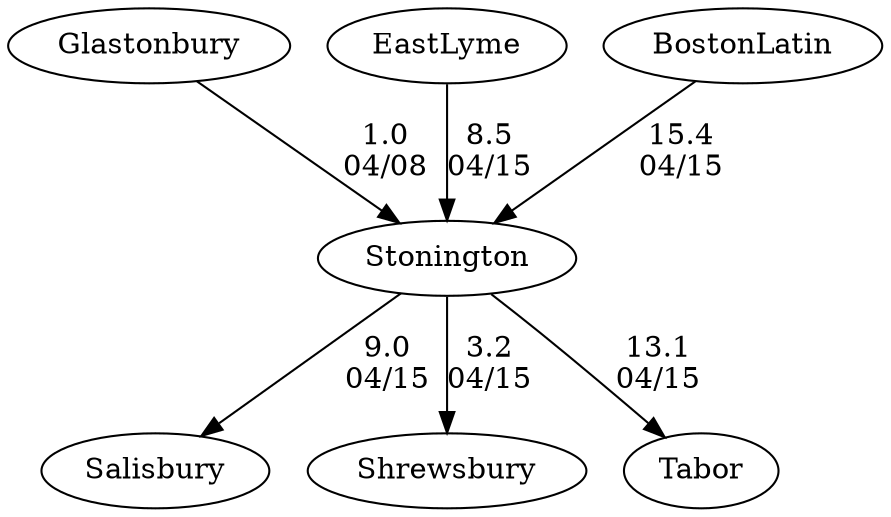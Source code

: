 digraph girls1eightsStonington {Salisbury [URL="girls1eightsStoningtonSalisbury.html"];Glastonbury [URL="girls1eightsStoningtonGlastonbury.html"];Shrewsbury [URL="girls1eightsStoningtonShrewsbury.html"];EastLyme [URL="girls1eightsStoningtonEastLyme.html"];Stonington [URL="girls1eightsStoningtonStonington.html"];BostonLatin [URL="girls1eightsStoningtonBostonLatin.html"];Tabor [URL="girls1eightsStoningtonTabor.html"];BostonLatin -> Stonington[label="15.4
04/15", weight="85", tooltip="NEIRA Boys & Girls Eights,Simsbury/Tabor Invitational			
Distance: 1500 Meters Conditions: Light wind changing throughout the day, starting as a tailwind, then a cross-wind and finishing the day as headwind. Comments: Races were floating starts, please do not compare times. In the B1 race Tabor caught a boat stopping crab at 300 meters down. In the B4, St. John's B had 2 boat stopping crabs. Also in the B4, Stonington B3 raced in this event due to illness. A special thank you to St. John's an Shrewsbury for hosting the day. Simsbury wins the Simsbury/Tabor Pincombe Cup.
None", URL="http://www.row2k.com/results/resultspage.cfm?UID=B556AC071CAC1B11C5C5DB503D2B0FF0&cat=5", random="random"]; 
EastLyme -> Stonington[label="8.5
04/15", weight="92", tooltip="NEIRA Boys & Girls Eights,Simsbury/Tabor Invitational			
Distance: 1500 Meters Conditions: Light wind changing throughout the day, starting as a tailwind, then a cross-wind and finishing the day as headwind. Comments: Races were floating starts, please do not compare times. In the B1 race Tabor caught a boat stopping crab at 300 meters down. In the B4, St. John's B had 2 boat stopping crabs. Also in the B4, Stonington B3 raced in this event due to illness. A special thank you to St. John's an Shrewsbury for hosting the day. Simsbury wins the Simsbury/Tabor Pincombe Cup.
None", URL="http://www.row2k.com/results/resultspage.cfm?UID=B556AC071CAC1B11C5C5DB503D2B0FF0&cat=5", random="random"]; 
Stonington -> Shrewsbury[label="3.2
04/15", weight="97", tooltip="NEIRA Boys & Girls Eights,Simsbury/Tabor Invitational			
Distance: 1500 Meters Conditions: Light wind changing throughout the day, starting as a tailwind, then a cross-wind and finishing the day as headwind. Comments: Races were floating starts, please do not compare times. In the B1 race Tabor caught a boat stopping crab at 300 meters down. In the B4, St. John's B had 2 boat stopping crabs. Also in the B4, Stonington B3 raced in this event due to illness. A special thank you to St. John's an Shrewsbury for hosting the day. Simsbury wins the Simsbury/Tabor Pincombe Cup.
None", URL="http://www.row2k.com/results/resultspage.cfm?UID=B556AC071CAC1B11C5C5DB503D2B0FF0&cat=5", random="random"]; 
Stonington -> Salisbury[label="9.0
04/15", weight="91", tooltip="NEIRA Boys & Girls Eights,Simsbury/Tabor Invitational			
Distance: 1500 Meters Conditions: Light wind changing throughout the day, starting as a tailwind, then a cross-wind and finishing the day as headwind. Comments: Races were floating starts, please do not compare times. In the B1 race Tabor caught a boat stopping crab at 300 meters down. In the B4, St. John's B had 2 boat stopping crabs. Also in the B4, Stonington B3 raced in this event due to illness. A special thank you to St. John's an Shrewsbury for hosting the day. Simsbury wins the Simsbury/Tabor Pincombe Cup.
None", URL="http://www.row2k.com/results/resultspage.cfm?UID=B556AC071CAC1B11C5C5DB503D2B0FF0&cat=5", random="random"]; 
Stonington -> Tabor[label="13.1
04/15", weight="87", tooltip="NEIRA Boys & Girls Eights,Simsbury/Tabor Invitational			
Distance: 1500 Meters Conditions: Light wind changing throughout the day, starting as a tailwind, then a cross-wind and finishing the day as headwind. Comments: Races were floating starts, please do not compare times. In the B1 race Tabor caught a boat stopping crab at 300 meters down. In the B4, St. John's B had 2 boat stopping crabs. Also in the B4, Stonington B3 raced in this event due to illness. A special thank you to St. John's an Shrewsbury for hosting the day. Simsbury wins the Simsbury/Tabor Pincombe Cup.
None", URL="http://www.row2k.com/results/resultspage.cfm?UID=B556AC071CAC1B11C5C5DB503D2B0FF0&cat=5", random="random"]; 
Glastonbury -> Stonington[label="1.0
04/08", weight="99", tooltip="NEIRA Boys & Girls Eights,Glastonbury vs Stonington			
Distance: 1500m Conditions: Tailwind picked up through racing and slight tail current. Order of racing was BV1, GV1, BV2 Comments: The Girls 1V race and the Boys 2V race was slightly shorter than 1500 due to crosswind creating difficulty with alignment.
None", URL="http://www.row2k.com/results/resultspage.cfm?UID=7534FDE7697701A061E81A000D2CD6A0&cat=5", random="random"]}